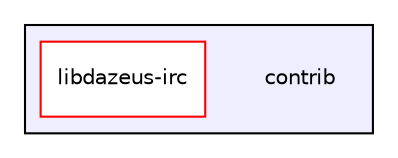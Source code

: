 digraph "contrib" {
  compound=true
  node [ fontsize="10", fontname="Helvetica"];
  edge [ labelfontsize="10", labelfontname="Helvetica"];
  subgraph clusterdir_3847941dc22744d30c1d316a1f1a60e2 {
    graph [ bgcolor="#eeeeff", pencolor="black", label="" URL="dir_3847941dc22744d30c1d316a1f1a60e2.html"];
    dir_3847941dc22744d30c1d316a1f1a60e2 [shape=plaintext label="contrib"];
    dir_35de506eec0f5065112d75b60fde86df [shape=box label="libdazeus-irc" color="red" fillcolor="white" style="filled" URL="dir_35de506eec0f5065112d75b60fde86df.html"];
  }
}
